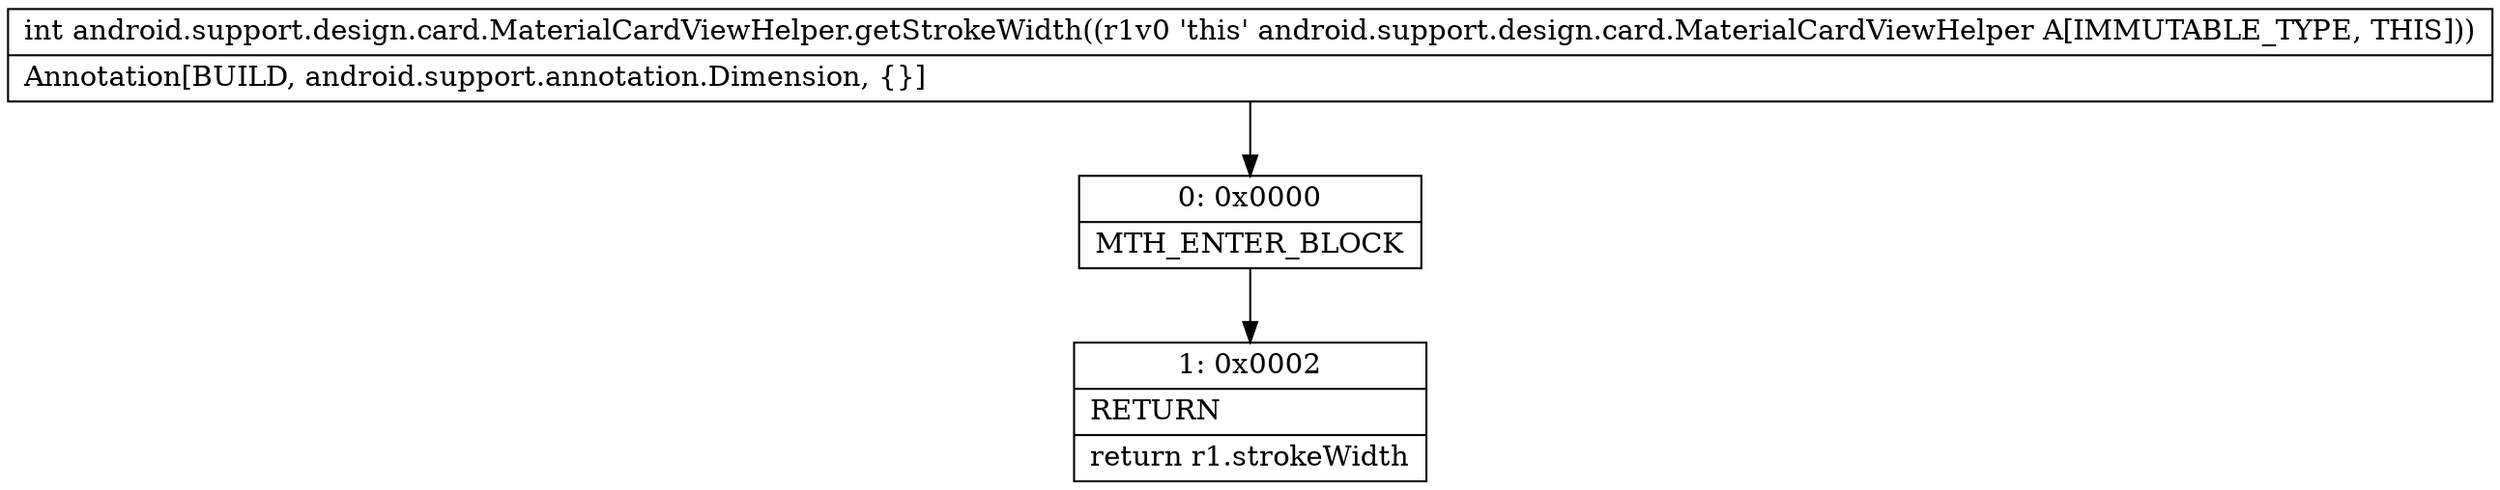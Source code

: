 digraph "CFG forandroid.support.design.card.MaterialCardViewHelper.getStrokeWidth()I" {
Node_0 [shape=record,label="{0\:\ 0x0000|MTH_ENTER_BLOCK\l}"];
Node_1 [shape=record,label="{1\:\ 0x0002|RETURN\l|return r1.strokeWidth\l}"];
MethodNode[shape=record,label="{int android.support.design.card.MaterialCardViewHelper.getStrokeWidth((r1v0 'this' android.support.design.card.MaterialCardViewHelper A[IMMUTABLE_TYPE, THIS]))  | Annotation[BUILD, android.support.annotation.Dimension, \{\}]\l}"];
MethodNode -> Node_0;
Node_0 -> Node_1;
}

